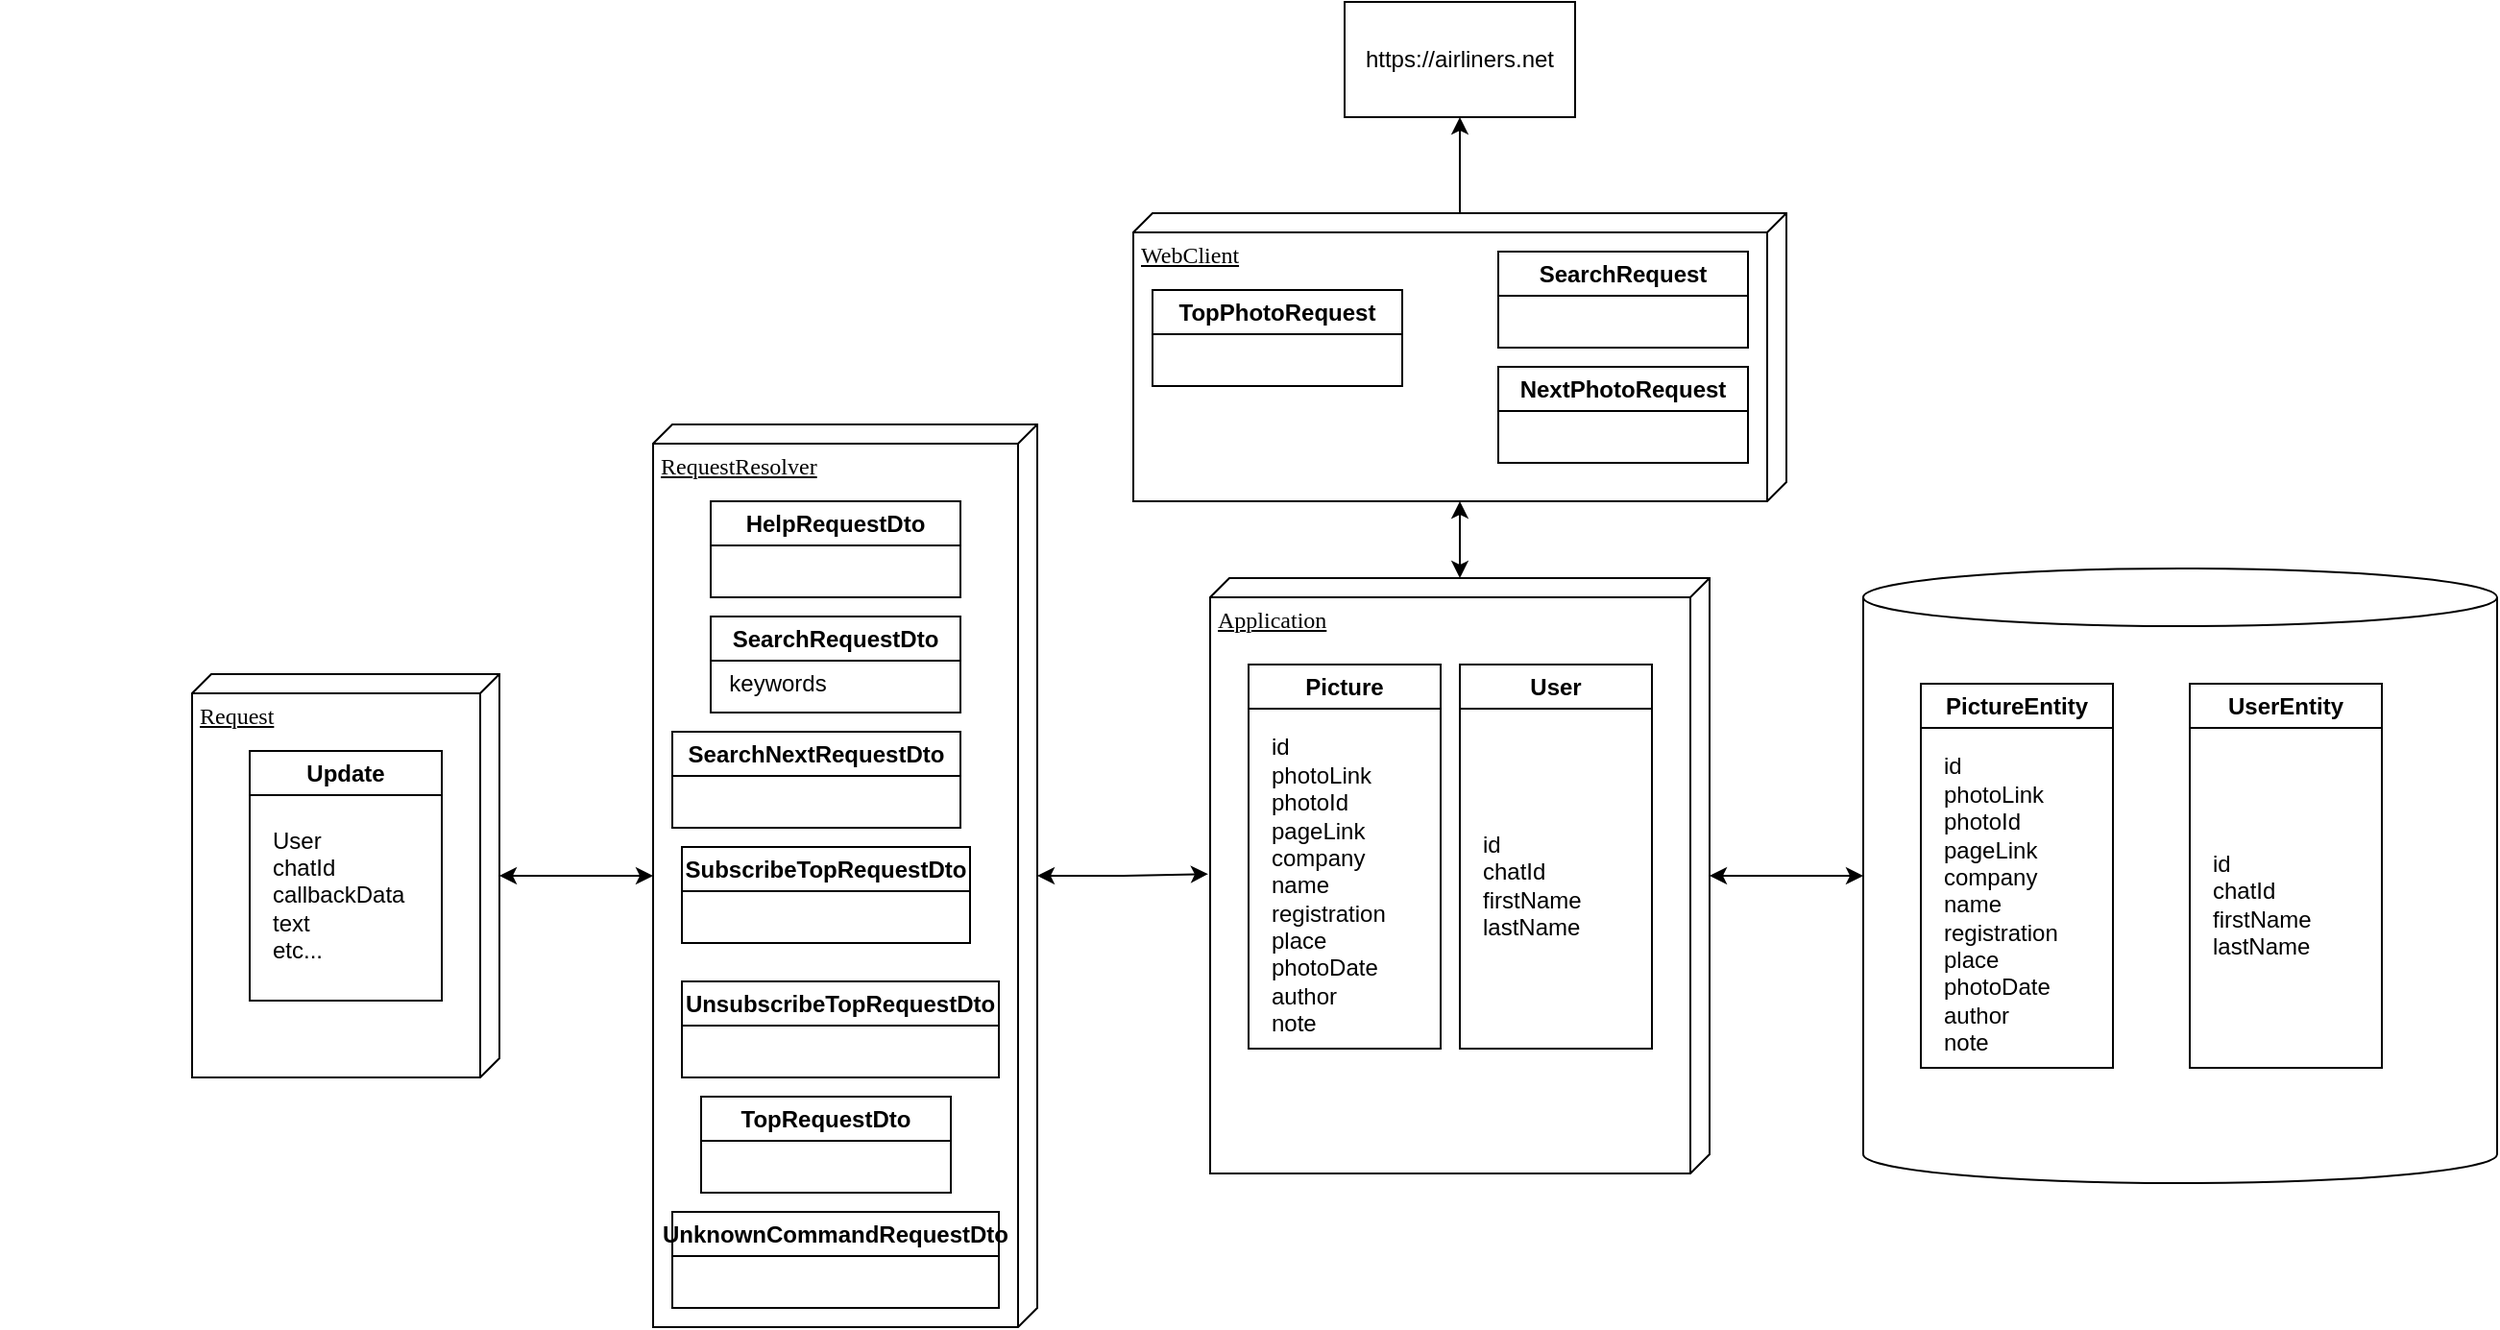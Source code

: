 <mxfile version="25.0.1">
  <diagram name="Page-1" id="5f0bae14-7c28-e335-631c-24af17079c00">
    <mxGraphModel dx="2054" dy="563" grid="1" gridSize="10" guides="1" tooltips="1" connect="1" arrows="1" fold="1" page="1" pageScale="1" pageWidth="1100" pageHeight="850" background="none" math="0" shadow="0">
      <root>
        <mxCell id="0" />
        <mxCell id="1" parent="0" />
        <mxCell id="39150e848f15840c-1" value="RequestResolver" style="verticalAlign=top;align=left;spacingTop=8;spacingLeft=2;spacingRight=12;shape=cube;size=10;direction=south;fontStyle=4;html=1;rounded=0;shadow=0;comic=0;labelBackgroundColor=none;strokeWidth=1;fontFamily=Verdana;fontSize=12" parent="1" vertex="1">
          <mxGeometry x="120" y="300" width="200" height="470" as="geometry" />
        </mxCell>
        <mxCell id="4jsjsGIziT6Rr4DZh8Uu-12" value="" style="group" parent="1" vertex="1" connectable="0">
          <mxGeometry x="750" y="375" width="330" height="320" as="geometry" />
        </mxCell>
        <mxCell id="4jsjsGIziT6Rr4DZh8Uu-7" value="" style="shape=cylinder3;whiteSpace=wrap;html=1;boundedLbl=1;backgroundOutline=1;size=15;align=left;" parent="4jsjsGIziT6Rr4DZh8Uu-12" vertex="1">
          <mxGeometry width="330" height="320" as="geometry" />
        </mxCell>
        <mxCell id="4jsjsGIziT6Rr4DZh8Uu-8" value="PictureEntity" style="swimlane;whiteSpace=wrap;html=1;startSize=23;align=center;" parent="4jsjsGIziT6Rr4DZh8Uu-12" vertex="1">
          <mxGeometry x="30" y="60" width="100" height="200" as="geometry">
            <mxRectangle x="400" y="385" width="70" height="30" as="alternateBounds" />
          </mxGeometry>
        </mxCell>
        <mxCell id="4jsjsGIziT6Rr4DZh8Uu-9" value="&lt;div&gt;id&lt;/div&gt;&lt;div&gt;photoLink&lt;/div&gt;&lt;div&gt;photoId&lt;/div&gt;&lt;div&gt;pageLink&lt;/div&gt;&lt;div&gt;company&lt;/div&gt;&lt;div&gt;name&lt;/div&gt;&lt;div&gt;registration&lt;/div&gt;&lt;div&gt;place&lt;/div&gt;&lt;div&gt;photoDate&lt;/div&gt;&lt;div&gt;author&lt;/div&gt;&lt;div&gt;note&lt;/div&gt;" style="text;html=1;align=left;verticalAlign=middle;whiteSpace=wrap;rounded=0;" parent="4jsjsGIziT6Rr4DZh8Uu-8" vertex="1">
          <mxGeometry x="10" y="30" width="80" height="170" as="geometry" />
        </mxCell>
        <mxCell id="4jsjsGIziT6Rr4DZh8Uu-10" value="UserEntity" style="swimlane;whiteSpace=wrap;html=1;startSize=23;align=center;" parent="4jsjsGIziT6Rr4DZh8Uu-12" vertex="1">
          <mxGeometry x="170" y="60" width="100" height="200" as="geometry">
            <mxRectangle x="170" y="60" width="70" height="30" as="alternateBounds" />
          </mxGeometry>
        </mxCell>
        <mxCell id="4jsjsGIziT6Rr4DZh8Uu-11" value="&lt;div&gt;id&lt;/div&gt;&lt;div&gt;chatId&lt;/div&gt;&lt;div&gt;firstName&lt;/div&gt;&lt;div&gt;lastName&lt;/div&gt;" style="text;html=1;align=left;verticalAlign=middle;whiteSpace=wrap;rounded=0;" parent="4jsjsGIziT6Rr4DZh8Uu-10" vertex="1">
          <mxGeometry x="10" y="30" width="80" height="170" as="geometry" />
        </mxCell>
        <mxCell id="4jsjsGIziT6Rr4DZh8Uu-13" value="" style="group" parent="1" vertex="1" connectable="0">
          <mxGeometry x="410" y="380" width="260" height="310" as="geometry" />
        </mxCell>
        <mxCell id="39150e848f15840c-3" value="Application" style="verticalAlign=top;align=left;spacingTop=8;spacingLeft=2;spacingRight=12;shape=cube;size=10;direction=south;fontStyle=4;html=1;rounded=0;shadow=0;comic=0;labelBackgroundColor=none;strokeWidth=1;fontFamily=Verdana;fontSize=12" parent="4jsjsGIziT6Rr4DZh8Uu-13" vertex="1">
          <mxGeometry width="260" height="310" as="geometry" />
        </mxCell>
        <mxCell id="4jsjsGIziT6Rr4DZh8Uu-4" value="Picture" style="swimlane;whiteSpace=wrap;html=1;startSize=23;align=center;" parent="4jsjsGIziT6Rr4DZh8Uu-13" vertex="1">
          <mxGeometry x="20" y="45" width="100" height="200" as="geometry">
            <mxRectangle x="400" y="385" width="70" height="30" as="alternateBounds" />
          </mxGeometry>
        </mxCell>
        <mxCell id="4jsjsGIziT6Rr4DZh8Uu-6" value="&lt;div&gt;id&lt;/div&gt;&lt;div&gt;photoLink&lt;/div&gt;&lt;div&gt;photoId&lt;/div&gt;&lt;div&gt;pageLink&lt;/div&gt;&lt;div&gt;company&lt;/div&gt;&lt;div&gt;name&lt;/div&gt;&lt;div&gt;registration&lt;/div&gt;&lt;div&gt;place&lt;/div&gt;&lt;div&gt;photoDate&lt;/div&gt;&lt;div&gt;author&lt;/div&gt;&lt;div&gt;note&lt;/div&gt;" style="text;html=1;align=left;verticalAlign=middle;whiteSpace=wrap;rounded=0;" parent="4jsjsGIziT6Rr4DZh8Uu-4" vertex="1">
          <mxGeometry x="10" y="30" width="80" height="170" as="geometry" />
        </mxCell>
        <mxCell id="nYlj06KsqOuJVoPxgXkc-2" value="User" style="swimlane;whiteSpace=wrap;html=1;startSize=23;align=center;" parent="4jsjsGIziT6Rr4DZh8Uu-13" vertex="1">
          <mxGeometry x="130" y="45" width="100" height="200" as="geometry">
            <mxRectangle x="170" y="60" width="70" height="30" as="alternateBounds" />
          </mxGeometry>
        </mxCell>
        <mxCell id="nYlj06KsqOuJVoPxgXkc-3" value="&lt;div&gt;id&lt;/div&gt;&lt;div&gt;chatId&lt;/div&gt;&lt;div&gt;firstName&lt;/div&gt;&lt;div&gt;lastName&lt;/div&gt;" style="text;html=1;align=left;verticalAlign=middle;whiteSpace=wrap;rounded=0;" parent="nYlj06KsqOuJVoPxgXkc-2" vertex="1">
          <mxGeometry x="10" y="30" width="80" height="170" as="geometry" />
        </mxCell>
        <mxCell id="4jsjsGIziT6Rr4DZh8Uu-26" value="UnsubscribeTopRequestDto" style="swimlane;whiteSpace=wrap;html=1;" parent="1" vertex="1">
          <mxGeometry x="135" y="590" width="165" height="50" as="geometry" />
        </mxCell>
        <mxCell id="4jsjsGIziT6Rr4DZh8Uu-28" value="HelpRequestDto" style="swimlane;whiteSpace=wrap;html=1;" parent="1" vertex="1">
          <mxGeometry x="150" y="340" width="130" height="50" as="geometry" />
        </mxCell>
        <mxCell id="4jsjsGIziT6Rr4DZh8Uu-29" value="SearchRequestDto" style="swimlane;whiteSpace=wrap;html=1;" parent="1" vertex="1">
          <mxGeometry x="150" y="400" width="130" height="50" as="geometry" />
        </mxCell>
        <mxCell id="4jsjsGIziT6Rr4DZh8Uu-40" style="edgeStyle=orthogonalEdgeStyle;rounded=0;orthogonalLoop=1;jettySize=auto;html=1;entryX=0.497;entryY=1.004;entryDx=0;entryDy=0;entryPerimeter=0;startArrow=classic;startFill=1;" parent="1" source="39150e848f15840c-1" target="39150e848f15840c-3" edge="1">
          <mxGeometry relative="1" as="geometry" />
        </mxCell>
        <mxCell id="4jsjsGIziT6Rr4DZh8Uu-41" style="edgeStyle=orthogonalEdgeStyle;rounded=0;orthogonalLoop=1;jettySize=auto;html=1;entryX=0;entryY=0.5;entryDx=0;entryDy=0;entryPerimeter=0;startArrow=classic;startFill=1;" parent="1" source="39150e848f15840c-3" target="4jsjsGIziT6Rr4DZh8Uu-7" edge="1">
          <mxGeometry relative="1" as="geometry" />
        </mxCell>
        <mxCell id="4jsjsGIziT6Rr4DZh8Uu-42" value="https://airliners.net" style="rounded=0;whiteSpace=wrap;html=1;" parent="1" vertex="1">
          <mxGeometry x="480" y="80" width="120" height="60" as="geometry" />
        </mxCell>
        <mxCell id="4jsjsGIziT6Rr4DZh8Uu-49" value="" style="edgeStyle=orthogonalEdgeStyle;rounded=0;orthogonalLoop=1;jettySize=auto;html=1;" parent="1" source="4jsjsGIziT6Rr4DZh8Uu-44" target="4jsjsGIziT6Rr4DZh8Uu-42" edge="1">
          <mxGeometry relative="1" as="geometry" />
        </mxCell>
        <mxCell id="4jsjsGIziT6Rr4DZh8Uu-44" value="WebClient" style="verticalAlign=top;align=left;spacingTop=8;spacingLeft=2;spacingRight=12;shape=cube;size=10;direction=south;fontStyle=4;html=1;rounded=0;shadow=0;comic=0;labelBackgroundColor=none;strokeWidth=1;fontFamily=Verdana;fontSize=12" parent="1" vertex="1">
          <mxGeometry x="370" y="190" width="340" height="150" as="geometry" />
        </mxCell>
        <mxCell id="4jsjsGIziT6Rr4DZh8Uu-48" value="" style="edgeStyle=orthogonalEdgeStyle;rounded=0;orthogonalLoop=1;jettySize=auto;html=1;startArrow=classic;startFill=1;" parent="1" source="39150e848f15840c-3" target="4jsjsGIziT6Rr4DZh8Uu-44" edge="1">
          <mxGeometry relative="1" as="geometry" />
        </mxCell>
        <mxCell id="4jsjsGIziT6Rr4DZh8Uu-50" value="TopPhotoRequest" style="swimlane;whiteSpace=wrap;html=1;" parent="1" vertex="1">
          <mxGeometry x="380" y="230" width="130" height="50" as="geometry" />
        </mxCell>
        <mxCell id="4jsjsGIziT6Rr4DZh8Uu-51" value="SearchRequest" style="swimlane;whiteSpace=wrap;html=1;" parent="1" vertex="1">
          <mxGeometry x="560" y="210" width="130" height="50" as="geometry" />
        </mxCell>
        <mxCell id="4jsjsGIziT6Rr4DZh8Uu-52" value="NextPhotoRequest" style="swimlane;whiteSpace=wrap;html=1;" parent="1" vertex="1">
          <mxGeometry x="560" y="270" width="130" height="50" as="geometry" />
        </mxCell>
        <mxCell id="4jsjsGIziT6Rr4DZh8Uu-55" value="" style="group" parent="1" vertex="1" connectable="0">
          <mxGeometry x="-220" y="430" width="260" height="210" as="geometry" />
        </mxCell>
        <mxCell id="4jsjsGIziT6Rr4DZh8Uu-56" value="Request" style="verticalAlign=top;align=left;spacingTop=8;spacingLeft=2;spacingRight=12;shape=cube;size=10;direction=south;fontStyle=4;html=1;rounded=0;shadow=0;comic=0;labelBackgroundColor=none;strokeWidth=1;fontFamily=Verdana;fontSize=12" parent="4jsjsGIziT6Rr4DZh8Uu-55" vertex="1">
          <mxGeometry x="100" width="160" height="210" as="geometry" />
        </mxCell>
        <mxCell id="4jsjsGIziT6Rr4DZh8Uu-57" value="Update" style="swimlane;whiteSpace=wrap;html=1;startSize=23;align=center;" parent="4jsjsGIziT6Rr4DZh8Uu-55" vertex="1">
          <mxGeometry x="130" y="40" width="100" height="130" as="geometry">
            <mxRectangle x="400" y="385" width="70" height="30" as="alternateBounds" />
          </mxGeometry>
        </mxCell>
        <mxCell id="4jsjsGIziT6Rr4DZh8Uu-58" value="&lt;div&gt;User&lt;/div&gt;&lt;div&gt;chatId&lt;/div&gt;&lt;div&gt;callbackData&lt;/div&gt;&lt;div&gt;text&lt;/div&gt;&lt;div&gt;etc...&lt;/div&gt;" style="text;html=1;align=left;verticalAlign=middle;whiteSpace=wrap;rounded=0;" parent="4jsjsGIziT6Rr4DZh8Uu-57" vertex="1">
          <mxGeometry x="10" y="47.903" width="80" height="54.194" as="geometry" />
        </mxCell>
        <mxCell id="nYlj06KsqOuJVoPxgXkc-1" value="SubscribeTopRequestDto" style="swimlane;whiteSpace=wrap;html=1;" parent="1" vertex="1">
          <mxGeometry x="135" y="520" width="150" height="50" as="geometry" />
        </mxCell>
        <mxCell id="eS7hDUrJsTx2EDG3s-hk-3" style="edgeStyle=orthogonalEdgeStyle;rounded=0;orthogonalLoop=1;jettySize=auto;html=1;startArrow=classic;startFill=1;" edge="1" parent="1" source="4jsjsGIziT6Rr4DZh8Uu-56" target="39150e848f15840c-1">
          <mxGeometry relative="1" as="geometry" />
        </mxCell>
        <mxCell id="eS7hDUrJsTx2EDG3s-hk-5" value="SearchNext&lt;span style=&quot;background-color: initial;&quot;&gt;RequestDto&lt;/span&gt;" style="swimlane;whiteSpace=wrap;html=1;" vertex="1" parent="1">
          <mxGeometry x="130" y="460" width="150" height="50" as="geometry" />
        </mxCell>
        <mxCell id="4jsjsGIziT6Rr4DZh8Uu-32" value="TopRequestDto" style="swimlane;whiteSpace=wrap;html=1;" parent="1" vertex="1">
          <mxGeometry x="145" y="650" width="130" height="50" as="geometry" />
        </mxCell>
        <mxCell id="eS7hDUrJsTx2EDG3s-hk-6" value="keywords" style="text;html=1;align=center;verticalAlign=middle;whiteSpace=wrap;rounded=0;" vertex="1" parent="1">
          <mxGeometry x="150" y="420" width="70" height="30" as="geometry" />
        </mxCell>
        <mxCell id="eS7hDUrJsTx2EDG3s-hk-7" value="UnknownCommandRequestDto" style="swimlane;whiteSpace=wrap;html=1;" vertex="1" parent="1">
          <mxGeometry x="130" y="710" width="170" height="50" as="geometry" />
        </mxCell>
      </root>
    </mxGraphModel>
  </diagram>
</mxfile>
